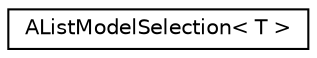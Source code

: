 digraph "Graphical Class Hierarchy"
{
 // LATEX_PDF_SIZE
  edge [fontname="Helvetica",fontsize="10",labelfontname="Helvetica",labelfontsize="10"];
  node [fontname="Helvetica",fontsize="10",shape=record];
  rankdir="LR";
  Node0 [label="AListModelSelection\< T \>",height=0.2,width=0.4,color="black", fillcolor="white", style="filled",URL="$classAListModelSelection.html",tooltip=" "];
}
